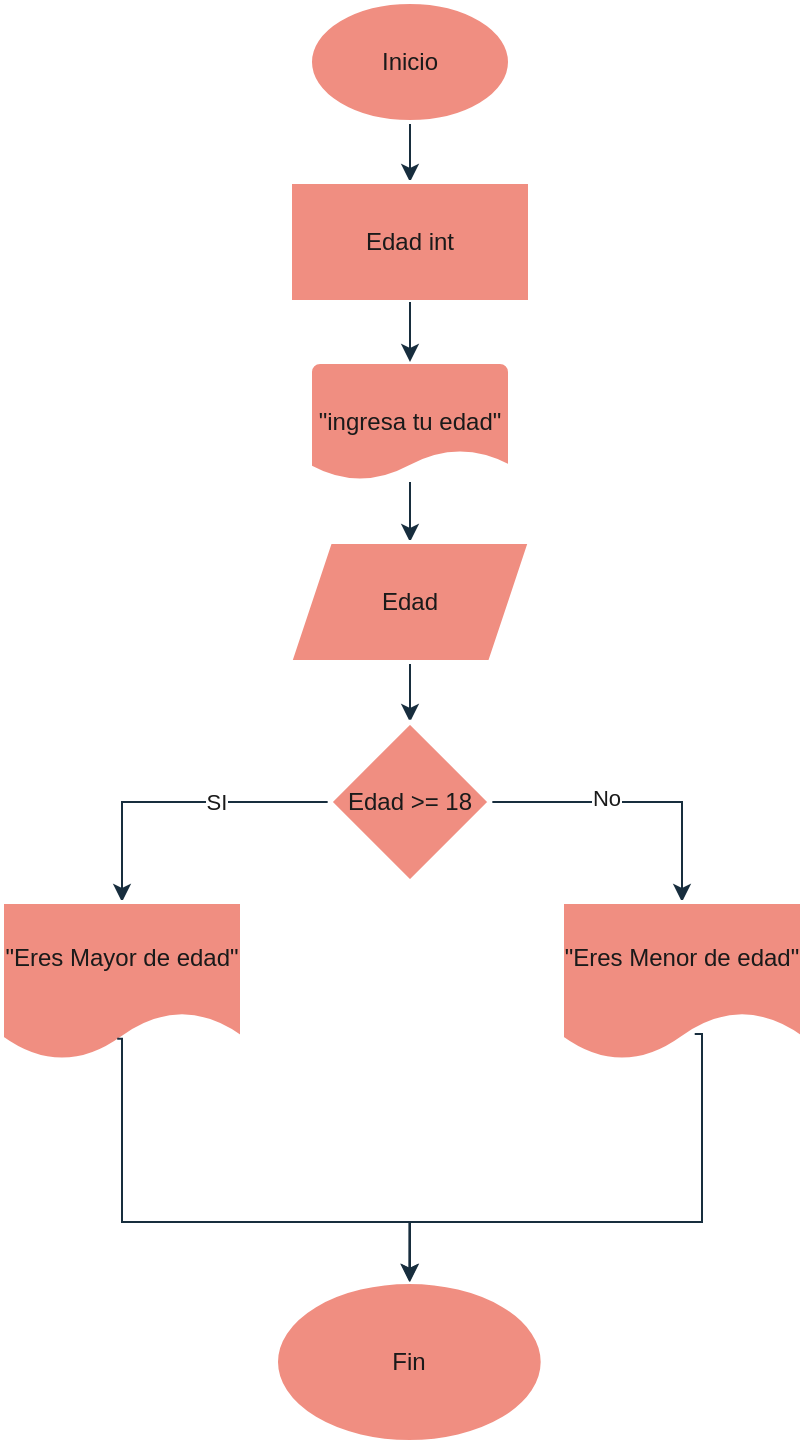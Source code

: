 <mxfile version="24.5.5" type="github">
  <diagram name="Página-1" id="oKNQI28xTgTub3vt7hd0">
    <mxGraphModel dx="1500" dy="1976" grid="1" gridSize="10" guides="1" tooltips="1" connect="1" arrows="1" fold="1" page="1" pageScale="1" pageWidth="827" pageHeight="1169" math="0" shadow="0">
      <root>
        <mxCell id="0" />
        <mxCell id="1" parent="0" />
        <mxCell id="HYznbuixlKruYKhX6iYX-3" value="" style="edgeStyle=orthogonalEdgeStyle;rounded=0;orthogonalLoop=1;jettySize=auto;html=1;labelBackgroundColor=none;strokeColor=#182E3E;fontColor=default;" edge="1" parent="1" source="HYznbuixlKruYKhX6iYX-1" target="HYznbuixlKruYKhX6iYX-2">
          <mxGeometry relative="1" as="geometry" />
        </mxCell>
        <mxCell id="HYznbuixlKruYKhX6iYX-1" value="Inicio" style="strokeWidth=2;html=1;shape=mxgraph.flowchart.start_1;whiteSpace=wrap;fillColor=#F08E81;strokeColor=#FFFFFF;labelBackgroundColor=none;fontColor=#1A1A1A;" vertex="1" parent="1">
          <mxGeometry x="364" width="100" height="60" as="geometry" />
        </mxCell>
        <mxCell id="HYznbuixlKruYKhX6iYX-2" value="Edad int" style="whiteSpace=wrap;html=1;fillColor=#F08E81;strokeColor=#FFFFFF;strokeWidth=2;labelBackgroundColor=none;fontColor=#1A1A1A;" vertex="1" parent="1">
          <mxGeometry x="354" y="90" width="120" height="60" as="geometry" />
        </mxCell>
        <mxCell id="HYznbuixlKruYKhX6iYX-9" value="" style="edgeStyle=orthogonalEdgeStyle;rounded=0;orthogonalLoop=1;jettySize=auto;html=1;strokeColor=#182E3E;fontColor=#1A1A1A;" edge="1" parent="1" source="HYznbuixlKruYKhX6iYX-4" target="HYznbuixlKruYKhX6iYX-8">
          <mxGeometry relative="1" as="geometry" />
        </mxCell>
        <mxCell id="HYznbuixlKruYKhX6iYX-4" value="&quot;ingresa tu edad&quot;" style="strokeWidth=2;html=1;shape=mxgraph.flowchart.document2;whiteSpace=wrap;size=0.25;fillColor=#F08E81;strokeColor=#FFFFFF;labelBackgroundColor=none;fontColor=#1A1A1A;" vertex="1" parent="1">
          <mxGeometry x="364" y="180" width="100" height="60" as="geometry" />
        </mxCell>
        <mxCell id="HYznbuixlKruYKhX6iYX-5" value="" style="edgeStyle=orthogonalEdgeStyle;rounded=0;orthogonalLoop=1;jettySize=auto;html=1;labelBackgroundColor=none;strokeColor=#182E3E;fontColor=default;" edge="1" parent="1" source="HYznbuixlKruYKhX6iYX-2" target="HYznbuixlKruYKhX6iYX-4">
          <mxGeometry relative="1" as="geometry" />
        </mxCell>
        <mxCell id="HYznbuixlKruYKhX6iYX-11" value="" style="edgeStyle=orthogonalEdgeStyle;rounded=0;orthogonalLoop=1;jettySize=auto;html=1;strokeColor=#182E3E;fontColor=#1A1A1A;" edge="1" parent="1" source="HYznbuixlKruYKhX6iYX-8" target="HYznbuixlKruYKhX6iYX-10">
          <mxGeometry relative="1" as="geometry" />
        </mxCell>
        <mxCell id="HYznbuixlKruYKhX6iYX-8" value="Edad" style="shape=parallelogram;perimeter=parallelogramPerimeter;whiteSpace=wrap;html=1;fixedSize=1;fillColor=#F08E81;strokeColor=#FFFFFF;fontColor=#1A1A1A;strokeWidth=2;labelBackgroundColor=none;" vertex="1" parent="1">
          <mxGeometry x="354" y="270" width="120" height="60" as="geometry" />
        </mxCell>
        <mxCell id="HYznbuixlKruYKhX6iYX-13" value="" style="edgeStyle=orthogonalEdgeStyle;rounded=0;orthogonalLoop=1;jettySize=auto;html=1;strokeColor=#182E3E;fontColor=#1A1A1A;" edge="1" parent="1" source="HYznbuixlKruYKhX6iYX-10" target="HYznbuixlKruYKhX6iYX-12">
          <mxGeometry relative="1" as="geometry" />
        </mxCell>
        <mxCell id="HYznbuixlKruYKhX6iYX-17" value="No" style="edgeLabel;html=1;align=center;verticalAlign=middle;resizable=0;points=[];strokeColor=#FFFFFF;fontColor=#1A1A1A;fillColor=#F08E81;" vertex="1" connectable="0" parent="HYznbuixlKruYKhX6iYX-13">
          <mxGeometry x="-0.208" y="2" relative="1" as="geometry">
            <mxPoint as="offset" />
          </mxGeometry>
        </mxCell>
        <mxCell id="HYznbuixlKruYKhX6iYX-15" value="" style="edgeStyle=orthogonalEdgeStyle;rounded=0;orthogonalLoop=1;jettySize=auto;html=1;strokeColor=#182E3E;fontColor=#1A1A1A;" edge="1" parent="1" source="HYznbuixlKruYKhX6iYX-10" target="HYznbuixlKruYKhX6iYX-14">
          <mxGeometry relative="1" as="geometry" />
        </mxCell>
        <mxCell id="HYznbuixlKruYKhX6iYX-16" value="SI" style="edgeLabel;html=1;align=center;verticalAlign=middle;resizable=0;points=[];strokeColor=#FFFFFF;fontColor=#1A1A1A;fillColor=#F08E81;" vertex="1" connectable="0" parent="HYznbuixlKruYKhX6iYX-15">
          <mxGeometry x="-0.257" relative="1" as="geometry">
            <mxPoint as="offset" />
          </mxGeometry>
        </mxCell>
        <mxCell id="HYznbuixlKruYKhX6iYX-10" value="Edad &amp;gt;= 18" style="rhombus;whiteSpace=wrap;html=1;fillColor=#F08E81;strokeColor=#FFFFFF;fontColor=#1A1A1A;strokeWidth=2;labelBackgroundColor=none;" vertex="1" parent="1">
          <mxGeometry x="374" y="360" width="80" height="80" as="geometry" />
        </mxCell>
        <mxCell id="HYznbuixlKruYKhX6iYX-12" value="&quot;Eres Menor de edad&quot;" style="shape=document;whiteSpace=wrap;html=1;boundedLbl=1;fillColor=#F08E81;strokeColor=#FFFFFF;fontColor=#1A1A1A;strokeWidth=2;labelBackgroundColor=none;" vertex="1" parent="1">
          <mxGeometry x="490" y="450" width="120" height="80" as="geometry" />
        </mxCell>
        <mxCell id="HYznbuixlKruYKhX6iYX-14" value="&quot;Eres Mayor de edad&quot;" style="shape=document;whiteSpace=wrap;html=1;boundedLbl=1;fillColor=#F08E81;strokeColor=#FFFFFF;fontColor=#1A1A1A;strokeWidth=2;labelBackgroundColor=none;" vertex="1" parent="1">
          <mxGeometry x="210" y="450" width="120" height="80" as="geometry" />
        </mxCell>
        <mxCell id="HYznbuixlKruYKhX6iYX-20" value="Fin" style="strokeWidth=2;html=1;shape=mxgraph.flowchart.start_1;whiteSpace=wrap;strokeColor=#FFFFFF;fontColor=#1A1A1A;fillColor=#F08E81;" vertex="1" parent="1">
          <mxGeometry x="347.003" y="640" width="133.333" height="80" as="geometry" />
        </mxCell>
        <mxCell id="HYznbuixlKruYKhX6iYX-21" value="" style="edgeStyle=orthogonalEdgeStyle;rounded=0;orthogonalLoop=1;jettySize=auto;html=1;strokeColor=#182E3E;fontColor=#1A1A1A;exitX=0.48;exitY=0.855;exitDx=0;exitDy=0;exitPerimeter=0;" edge="1" parent="1" source="HYznbuixlKruYKhX6iYX-14" target="HYznbuixlKruYKhX6iYX-20">
          <mxGeometry relative="1" as="geometry">
            <Array as="points">
              <mxPoint x="270" y="518" />
              <mxPoint x="270" y="610" />
              <mxPoint x="414" y="610" />
            </Array>
          </mxGeometry>
        </mxCell>
        <mxCell id="HYznbuixlKruYKhX6iYX-23" style="edgeStyle=orthogonalEdgeStyle;rounded=0;orthogonalLoop=1;jettySize=auto;html=1;entryX=0.5;entryY=0;entryDx=0;entryDy=0;entryPerimeter=0;strokeColor=#182E3E;fontColor=#1A1A1A;exitX=0.553;exitY=0.825;exitDx=0;exitDy=0;exitPerimeter=0;" edge="1" parent="1" source="HYznbuixlKruYKhX6iYX-12" target="HYznbuixlKruYKhX6iYX-20">
          <mxGeometry relative="1" as="geometry">
            <Array as="points">
              <mxPoint x="560" y="516" />
              <mxPoint x="560" y="610" />
              <mxPoint x="414" y="610" />
            </Array>
          </mxGeometry>
        </mxCell>
      </root>
    </mxGraphModel>
  </diagram>
</mxfile>
